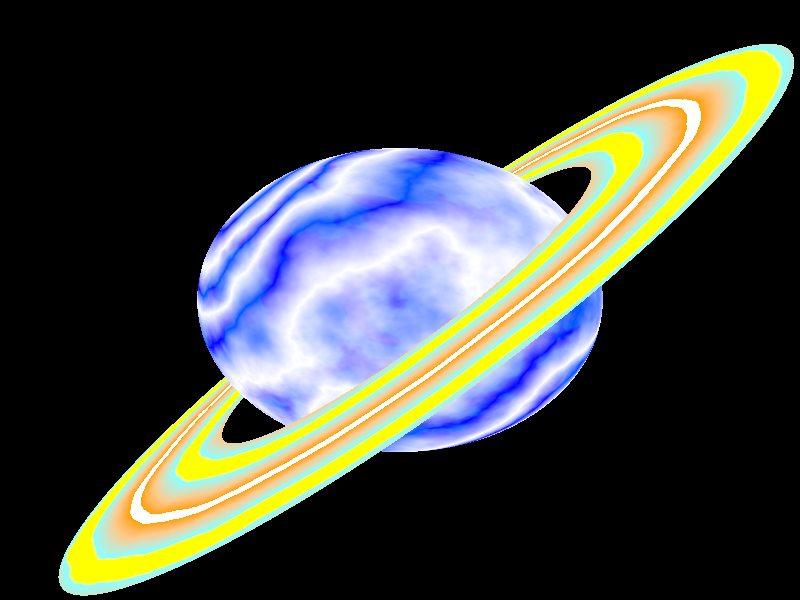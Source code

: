 
// Persistence of Vision Ray Tracer Scene Description File
// File: ?.pov
// Vers: 3
// Desc: Basic Scene Example
// Date: mm/dd/yy
// Auth: ?
//

#version 3

#include "colors.inc"

global_settings
{
  assumed_gamma 1.5
}


// ----------------------------------------
camera
{
  location  <0.0, 0, -4.2>
  direction 1.5*z
  right    x
  look_at   <0.0, 0.0,  0.0>
}


light_source{  <-30, -10, -10> color White*2}

#declare	Cyan=rgb<0,0.2,1>
#declare	Blue=rgb<0,0,1>


#declare        Texture1=
        texture
                {       
                pigment { White }         
                finish { ambient 0.1 }                        
                
                }
                
                
#declare        Texture2=
        texture
                {
                  pigment{       
                        agate
                        turbulence 0.5
                        color_map
                        {
                                [ 0 Cyan]
                                [ 0.5 Cyan+Blue]
                                [ 1 Blue ]
                        } 
                        }
                  finish { ambient 0.1 }                        
                      
                }
                
                
                
#declare	Surface=
        texture {
                wood
                turbulence 0.05
                texture_map
                        {
                                [0 Texture2]
                                [0.4 Texture1]
                                [0.4 Texture1]
                                [1 Texture2]
                        }
                rotate x*90                        
                scale 0.5                                
                }

#declare	TextureAnneau=
        texture{
                pigment
                        {
        		wood       
        		turbulence 0.01
			colour_map 
			        {
				[0 0.2 colour rgbt<1.4,1,0,1> colour rgbt<1.4,1,0,0.6> ]
				[0.25 0.9 colour rgb <0.4,1,1,0.6> colour rgbt <1.4,0.5,0,0.5> ]
				[0.9 1 colour rgbt<1,1,1,0.1> transmit 0.4 colour rgbt<1,1,1,1>]
				}
										
                        }
        }
        
#declare	Anneau=disc{  0  z, 3, 1.6
						  texture { TextureAnneau }
						  rotate x*90
						}

union
{
sphere { 0, 0.7 texture { Surface }}

object	{ Anneau scale 0.55 }
rotate y*clock*360

rotate x*350 rotate z*45 

}

